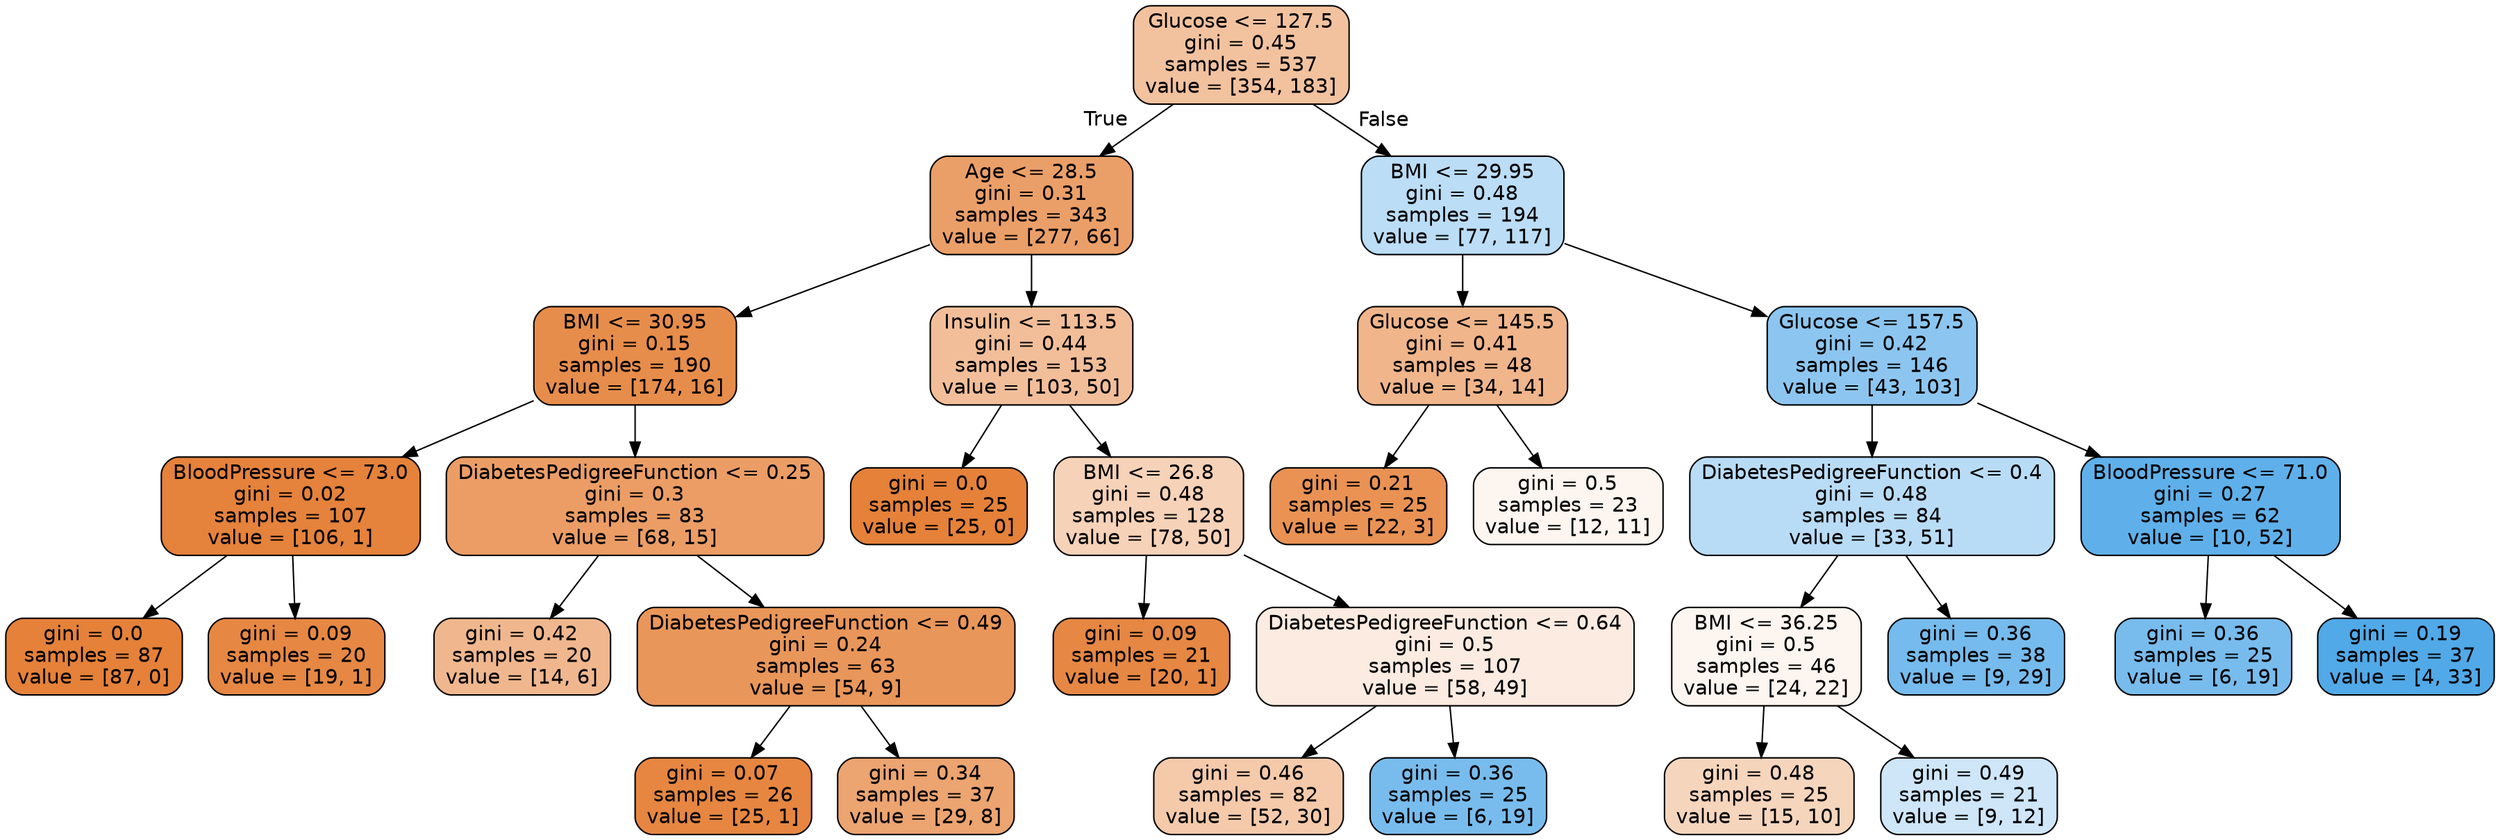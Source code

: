 digraph Tree {
node [shape=box, style="filled, rounded", color="black", fontname=helvetica] ;
edge [fontname=helvetica] ;
0 [label="Glucose <= 127.5\ngini = 0.45\nsamples = 537\nvalue = [354, 183]", fillcolor="#f2c29f"] ;
1 [label="Age <= 28.5\ngini = 0.31\nsamples = 343\nvalue = [277, 66]", fillcolor="#eb9f68"] ;
0 -> 1 [labeldistance=2.5, labelangle=45, headlabel="True"] ;
2 [label="BMI <= 30.95\ngini = 0.15\nsamples = 190\nvalue = [174, 16]", fillcolor="#e78d4b"] ;
1 -> 2 ;
3 [label="BloodPressure <= 73.0\ngini = 0.02\nsamples = 107\nvalue = [106, 1]", fillcolor="#e5823b"] ;
2 -> 3 ;
4 [label="gini = 0.0\nsamples = 87\nvalue = [87, 0]", fillcolor="#e58139"] ;
3 -> 4 ;
5 [label="gini = 0.09\nsamples = 20\nvalue = [19, 1]", fillcolor="#e68843"] ;
3 -> 5 ;
6 [label="DiabetesPedigreeFunction <= 0.25\ngini = 0.3\nsamples = 83\nvalue = [68, 15]", fillcolor="#eb9d65"] ;
2 -> 6 ;
7 [label="gini = 0.42\nsamples = 20\nvalue = [14, 6]", fillcolor="#f0b78e"] ;
6 -> 7 ;
8 [label="DiabetesPedigreeFunction <= 0.49\ngini = 0.24\nsamples = 63\nvalue = [54, 9]", fillcolor="#e9965a"] ;
6 -> 8 ;
9 [label="gini = 0.07\nsamples = 26\nvalue = [25, 1]", fillcolor="#e68641"] ;
8 -> 9 ;
10 [label="gini = 0.34\nsamples = 37\nvalue = [29, 8]", fillcolor="#eca470"] ;
8 -> 10 ;
11 [label="Insulin <= 113.5\ngini = 0.44\nsamples = 153\nvalue = [103, 50]", fillcolor="#f2be99"] ;
1 -> 11 ;
12 [label="gini = 0.0\nsamples = 25\nvalue = [25, 0]", fillcolor="#e58139"] ;
11 -> 12 ;
13 [label="BMI <= 26.8\ngini = 0.48\nsamples = 128\nvalue = [78, 50]", fillcolor="#f6d2b8"] ;
11 -> 13 ;
14 [label="gini = 0.09\nsamples = 21\nvalue = [20, 1]", fillcolor="#e68743"] ;
13 -> 14 ;
15 [label="DiabetesPedigreeFunction <= 0.64\ngini = 0.5\nsamples = 107\nvalue = [58, 49]", fillcolor="#fbebe0"] ;
13 -> 15 ;
16 [label="gini = 0.46\nsamples = 82\nvalue = [52, 30]", fillcolor="#f4caab"] ;
15 -> 16 ;
17 [label="gini = 0.36\nsamples = 25\nvalue = [6, 19]", fillcolor="#78bced"] ;
15 -> 17 ;
18 [label="BMI <= 29.95\ngini = 0.48\nsamples = 194\nvalue = [77, 117]", fillcolor="#bbddf6"] ;
0 -> 18 [labeldistance=2.5, labelangle=-45, headlabel="False"] ;
19 [label="Glucose <= 145.5\ngini = 0.41\nsamples = 48\nvalue = [34, 14]", fillcolor="#f0b58b"] ;
18 -> 19 ;
20 [label="gini = 0.21\nsamples = 25\nvalue = [22, 3]", fillcolor="#e99254"] ;
19 -> 20 ;
21 [label="gini = 0.5\nsamples = 23\nvalue = [12, 11]", fillcolor="#fdf5ef"] ;
19 -> 21 ;
22 [label="Glucose <= 157.5\ngini = 0.42\nsamples = 146\nvalue = [43, 103]", fillcolor="#8cc6f0"] ;
18 -> 22 ;
23 [label="DiabetesPedigreeFunction <= 0.4\ngini = 0.48\nsamples = 84\nvalue = [33, 51]", fillcolor="#b9dcf6"] ;
22 -> 23 ;
24 [label="BMI <= 36.25\ngini = 0.5\nsamples = 46\nvalue = [24, 22]", fillcolor="#fdf5ef"] ;
23 -> 24 ;
25 [label="gini = 0.48\nsamples = 25\nvalue = [15, 10]", fillcolor="#f6d5bd"] ;
24 -> 25 ;
26 [label="gini = 0.49\nsamples = 21\nvalue = [9, 12]", fillcolor="#cee6f8"] ;
24 -> 26 ;
27 [label="gini = 0.36\nsamples = 38\nvalue = [9, 29]", fillcolor="#76bbed"] ;
23 -> 27 ;
28 [label="BloodPressure <= 71.0\ngini = 0.27\nsamples = 62\nvalue = [10, 52]", fillcolor="#5fb0ea"] ;
22 -> 28 ;
29 [label="gini = 0.36\nsamples = 25\nvalue = [6, 19]", fillcolor="#78bced"] ;
28 -> 29 ;
30 [label="gini = 0.19\nsamples = 37\nvalue = [4, 33]", fillcolor="#51a9e8"] ;
28 -> 30 ;
}